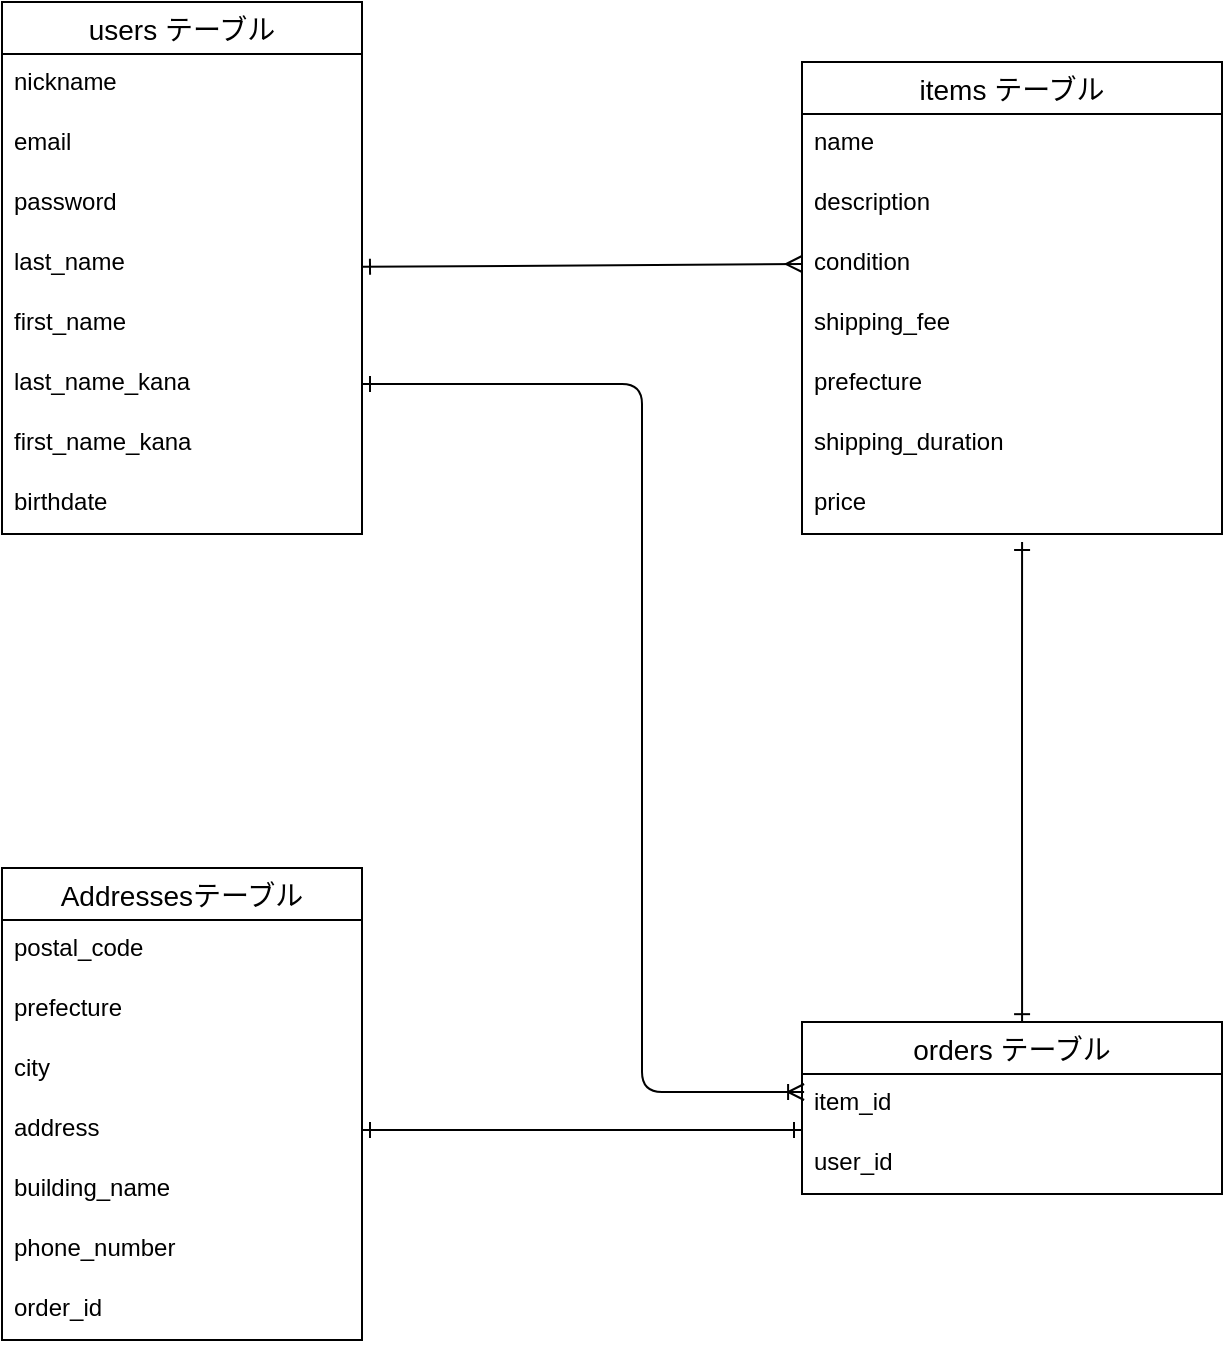 <mxfile>
    <diagram id="z_zY_0N-MZe1WXoZ14JC" name="ページ1">
        <mxGraphModel dx="1175" dy="787" grid="1" gridSize="10" guides="1" tooltips="1" connect="1" arrows="1" fold="1" page="1" pageScale="1" pageWidth="827" pageHeight="1169" math="0" shadow="0">
            <root>
                <mxCell id="0"/>
                <mxCell id="1" parent="0"/>
                <mxCell id="P7BpGJGPe-Lmx-WfWaYg-53" value="users テーブル" style="swimlane;fontStyle=0;childLayout=stackLayout;horizontal=1;startSize=26;horizontalStack=0;resizeParent=1;resizeParentMax=0;resizeLast=0;collapsible=1;marginBottom=0;align=center;fontSize=14;sketch=0;hachureGap=4;jiggle=2;curveFitting=1;fontFamily=Helvetica;" parent="1" vertex="1">
                    <mxGeometry x="40" y="10" width="180" height="266" as="geometry"/>
                </mxCell>
                <mxCell id="P7BpGJGPe-Lmx-WfWaYg-54" value="nickname" style="text;strokeColor=none;fillColor=none;spacingLeft=4;spacingRight=4;overflow=hidden;rotatable=0;points=[[0,0.5],[1,0.5]];portConstraint=eastwest;fontSize=12;sketch=0;hachureGap=4;jiggle=2;curveFitting=1;fontFamily=Helvetica;" parent="P7BpGJGPe-Lmx-WfWaYg-53" vertex="1">
                    <mxGeometry y="26" width="180" height="30" as="geometry"/>
                </mxCell>
                <mxCell id="P7BpGJGPe-Lmx-WfWaYg-69" value="email" style="text;strokeColor=none;fillColor=none;spacingLeft=4;spacingRight=4;overflow=hidden;rotatable=0;points=[[0,0.5],[1,0.5]];portConstraint=eastwest;fontSize=12;sketch=0;hachureGap=4;jiggle=2;curveFitting=1;fontFamily=Helvetica;" parent="P7BpGJGPe-Lmx-WfWaYg-53" vertex="1">
                    <mxGeometry y="56" width="180" height="30" as="geometry"/>
                </mxCell>
                <mxCell id="P7BpGJGPe-Lmx-WfWaYg-70" value="password" style="text;strokeColor=none;fillColor=none;spacingLeft=4;spacingRight=4;overflow=hidden;rotatable=0;points=[[0,0.5],[1,0.5]];portConstraint=eastwest;fontSize=12;sketch=0;hachureGap=4;jiggle=2;curveFitting=1;fontFamily=Helvetica;" parent="P7BpGJGPe-Lmx-WfWaYg-53" vertex="1">
                    <mxGeometry y="86" width="180" height="30" as="geometry"/>
                </mxCell>
                <mxCell id="P7BpGJGPe-Lmx-WfWaYg-72" value="last_name " style="text;strokeColor=none;fillColor=none;spacingLeft=4;spacingRight=4;overflow=hidden;rotatable=0;points=[[0,0.5],[1,0.5]];portConstraint=eastwest;fontSize=12;sketch=0;hachureGap=4;jiggle=2;curveFitting=1;fontFamily=Helvetica;" parent="P7BpGJGPe-Lmx-WfWaYg-53" vertex="1">
                    <mxGeometry y="116" width="180" height="30" as="geometry"/>
                </mxCell>
                <mxCell id="51" value="first_name" style="text;strokeColor=none;fillColor=none;spacingLeft=4;spacingRight=4;overflow=hidden;rotatable=0;points=[[0,0.5],[1,0.5]];portConstraint=eastwest;fontSize=12;sketch=0;hachureGap=4;jiggle=2;curveFitting=1;fontFamily=Helvetica;" vertex="1" parent="P7BpGJGPe-Lmx-WfWaYg-53">
                    <mxGeometry y="146" width="180" height="30" as="geometry"/>
                </mxCell>
                <mxCell id="P7BpGJGPe-Lmx-WfWaYg-75" value="last_name_kana" style="text;strokeColor=none;fillColor=none;spacingLeft=4;spacingRight=4;overflow=hidden;rotatable=0;points=[[0,0.5],[1,0.5]];portConstraint=eastwest;fontSize=12;sketch=0;hachureGap=4;jiggle=2;curveFitting=1;fontFamily=Helvetica;" parent="P7BpGJGPe-Lmx-WfWaYg-53" vertex="1">
                    <mxGeometry y="176" width="180" height="30" as="geometry"/>
                </mxCell>
                <mxCell id="50" value="first_name_kana " style="text;strokeColor=none;fillColor=none;spacingLeft=4;spacingRight=4;overflow=hidden;rotatable=0;points=[[0,0.5],[1,0.5]];portConstraint=eastwest;fontSize=12;sketch=0;hachureGap=4;jiggle=2;curveFitting=1;fontFamily=Helvetica;" vertex="1" parent="P7BpGJGPe-Lmx-WfWaYg-53">
                    <mxGeometry y="206" width="180" height="30" as="geometry"/>
                </mxCell>
                <mxCell id="P7BpGJGPe-Lmx-WfWaYg-74" value="birthdate" style="text;strokeColor=none;fillColor=none;spacingLeft=4;spacingRight=4;overflow=hidden;rotatable=0;points=[[0,0.5],[1,0.5]];portConstraint=eastwest;fontSize=12;sketch=0;hachureGap=4;jiggle=2;curveFitting=1;fontFamily=Helvetica;" parent="P7BpGJGPe-Lmx-WfWaYg-53" vertex="1">
                    <mxGeometry y="236" width="180" height="30" as="geometry"/>
                </mxCell>
                <mxCell id="P7BpGJGPe-Lmx-WfWaYg-85" value="items テーブル" style="swimlane;fontStyle=0;childLayout=stackLayout;horizontal=1;startSize=26;horizontalStack=0;resizeParent=1;resizeParentMax=0;resizeLast=0;collapsible=1;marginBottom=0;align=center;fontSize=14;sketch=0;hachureGap=4;jiggle=2;curveFitting=1;fontFamily=Helvetica;" parent="1" vertex="1">
                    <mxGeometry x="440" y="40" width="210" height="236" as="geometry"/>
                </mxCell>
                <mxCell id="P7BpGJGPe-Lmx-WfWaYg-87" value="name" style="text;strokeColor=none;fillColor=none;spacingLeft=4;spacingRight=4;overflow=hidden;rotatable=0;points=[[0,0.5],[1,0.5]];portConstraint=eastwest;fontSize=12;sketch=0;hachureGap=4;jiggle=2;curveFitting=1;fontFamily=Helvetica;" parent="P7BpGJGPe-Lmx-WfWaYg-85" vertex="1">
                    <mxGeometry y="26" width="210" height="30" as="geometry"/>
                </mxCell>
                <mxCell id="P7BpGJGPe-Lmx-WfWaYg-88" value="description" style="text;strokeColor=none;fillColor=none;spacingLeft=4;spacingRight=4;overflow=hidden;rotatable=0;points=[[0,0.5],[1,0.5]];portConstraint=eastwest;fontSize=12;sketch=0;hachureGap=4;jiggle=2;curveFitting=1;fontFamily=Helvetica;" parent="P7BpGJGPe-Lmx-WfWaYg-85" vertex="1">
                    <mxGeometry y="56" width="210" height="30" as="geometry"/>
                </mxCell>
                <mxCell id="P7BpGJGPe-Lmx-WfWaYg-89" value="condition" style="text;strokeColor=none;fillColor=none;spacingLeft=4;spacingRight=4;overflow=hidden;rotatable=0;points=[[0,0.5],[1,0.5]];portConstraint=eastwest;fontSize=12;sketch=0;hachureGap=4;jiggle=2;curveFitting=1;fontFamily=Helvetica;" parent="P7BpGJGPe-Lmx-WfWaYg-85" vertex="1">
                    <mxGeometry y="86" width="210" height="30" as="geometry"/>
                </mxCell>
                <mxCell id="P7BpGJGPe-Lmx-WfWaYg-90" value="shipping_fee" style="text;strokeColor=none;fillColor=none;spacingLeft=4;spacingRight=4;overflow=hidden;rotatable=0;points=[[0,0.5],[1,0.5]];portConstraint=eastwest;fontSize=12;sketch=0;hachureGap=4;jiggle=2;curveFitting=1;fontFamily=Helvetica;" parent="P7BpGJGPe-Lmx-WfWaYg-85" vertex="1">
                    <mxGeometry y="116" width="210" height="30" as="geometry"/>
                </mxCell>
                <mxCell id="P7BpGJGPe-Lmx-WfWaYg-91" value="prefecture" style="text;strokeColor=none;fillColor=none;spacingLeft=4;spacingRight=4;overflow=hidden;rotatable=0;points=[[0,0.5],[1,0.5]];portConstraint=eastwest;fontSize=12;sketch=0;hachureGap=4;jiggle=2;curveFitting=1;fontFamily=Helvetica;" parent="P7BpGJGPe-Lmx-WfWaYg-85" vertex="1">
                    <mxGeometry y="146" width="210" height="30" as="geometry"/>
                </mxCell>
                <mxCell id="P7BpGJGPe-Lmx-WfWaYg-92" value="shipping_duration" style="text;strokeColor=none;fillColor=none;spacingLeft=4;spacingRight=4;overflow=hidden;rotatable=0;points=[[0,0.5],[1,0.5]];portConstraint=eastwest;fontSize=12;sketch=0;hachureGap=4;jiggle=2;curveFitting=1;fontFamily=Helvetica;" parent="P7BpGJGPe-Lmx-WfWaYg-85" vertex="1">
                    <mxGeometry y="176" width="210" height="30" as="geometry"/>
                </mxCell>
                <mxCell id="P7BpGJGPe-Lmx-WfWaYg-94" value="price" style="text;strokeColor=none;fillColor=none;spacingLeft=4;spacingRight=4;overflow=hidden;rotatable=0;points=[[0,0.5],[1,0.5]];portConstraint=eastwest;fontSize=12;sketch=0;hachureGap=4;jiggle=2;curveFitting=1;fontFamily=Helvetica;" parent="P7BpGJGPe-Lmx-WfWaYg-85" vertex="1">
                    <mxGeometry y="206" width="210" height="30" as="geometry"/>
                </mxCell>
                <mxCell id="P7BpGJGPe-Lmx-WfWaYg-112" value="orders テーブル" style="swimlane;fontStyle=0;childLayout=stackLayout;horizontal=1;startSize=26;horizontalStack=0;resizeParent=1;resizeParentMax=0;resizeLast=0;collapsible=1;marginBottom=0;align=center;fontSize=14;sketch=0;hachureGap=4;jiggle=2;curveFitting=1;fontFamily=Helvetica;" parent="1" vertex="1">
                    <mxGeometry x="440" y="520" width="210" height="86" as="geometry"/>
                </mxCell>
                <mxCell id="P7BpGJGPe-Lmx-WfWaYg-115" value="item_id" style="text;strokeColor=none;fillColor=none;spacingLeft=4;spacingRight=4;overflow=hidden;rotatable=0;points=[[0,0.5],[1,0.5]];portConstraint=eastwest;fontSize=12;sketch=0;hachureGap=4;jiggle=2;curveFitting=1;fontFamily=Helvetica;" parent="P7BpGJGPe-Lmx-WfWaYg-112" vertex="1">
                    <mxGeometry y="26" width="210" height="30" as="geometry"/>
                </mxCell>
                <mxCell id="P7BpGJGPe-Lmx-WfWaYg-123" value="user_id" style="text;strokeColor=none;fillColor=none;spacingLeft=4;spacingRight=4;overflow=hidden;rotatable=0;points=[[0,0.5],[1,0.5]];portConstraint=eastwest;fontSize=12;sketch=0;hachureGap=4;jiggle=2;curveFitting=1;fontFamily=Helvetica;" parent="P7BpGJGPe-Lmx-WfWaYg-112" vertex="1">
                    <mxGeometry y="56" width="210" height="30" as="geometry"/>
                </mxCell>
                <mxCell id="P7BpGJGPe-Lmx-WfWaYg-127" style="edgeStyle=none;hachureGap=4;html=1;fontFamily=Helvetica;fontSize=16;endArrow=ERone;endFill=0;startArrow=ERmany;startFill=0;exitX=0;exitY=0.5;exitDx=0;exitDy=0;" parent="1" target="P7BpGJGPe-Lmx-WfWaYg-53" edge="1" source="P7BpGJGPe-Lmx-WfWaYg-89">
                    <mxGeometry relative="1" as="geometry">
                        <mxPoint x="330" y="143" as="sourcePoint"/>
                    </mxGeometry>
                </mxCell>
                <mxCell id="P7BpGJGPe-Lmx-WfWaYg-135" value="" style="endArrow=ERone;html=1;rounded=0;sketch=0;hachureGap=4;jiggle=2;curveFitting=1;fontFamily=Helvetica;fontSize=16;endFill=0;startArrow=ERone;startFill=0;exitX=0.524;exitY=0.001;exitDx=0;exitDy=0;exitPerimeter=0;entryX=0.524;entryY=1.133;entryDx=0;entryDy=0;entryPerimeter=0;" parent="1" source="P7BpGJGPe-Lmx-WfWaYg-112" target="P7BpGJGPe-Lmx-WfWaYg-94" edge="1">
                    <mxGeometry relative="1" as="geometry">
                        <mxPoint x="530" y="390" as="sourcePoint"/>
                        <mxPoint x="550" y="310" as="targetPoint"/>
                        <Array as="points">
                            <mxPoint x="550" y="410"/>
                            <mxPoint x="550" y="380"/>
                            <mxPoint x="550" y="350"/>
                        </Array>
                    </mxGeometry>
                </mxCell>
                <mxCell id="13" style="edgeStyle=none;hachureGap=4;html=1;fontFamily=Helvetica;fontSize=16;endArrow=ERone;endFill=0;exitX=0.005;exitY=0.3;exitDx=0;exitDy=0;exitPerimeter=0;startArrow=ERoneToMany;startFill=0;entryX=1;entryY=0.5;entryDx=0;entryDy=0;" edge="1" parent="1" target="P7BpGJGPe-Lmx-WfWaYg-75">
                    <mxGeometry relative="1" as="geometry">
                        <mxPoint x="441.05" y="555" as="sourcePoint"/>
                        <mxPoint x="220" y="555" as="targetPoint"/>
                        <Array as="points">
                            <mxPoint x="360" y="555"/>
                            <mxPoint x="360" y="201"/>
                        </Array>
                    </mxGeometry>
                </mxCell>
                <mxCell id="42" value="Addressesテーブル" style="swimlane;fontStyle=0;childLayout=stackLayout;horizontal=1;startSize=26;horizontalStack=0;resizeParent=1;resizeParentMax=0;resizeLast=0;collapsible=1;marginBottom=0;align=center;fontSize=14;sketch=0;hachureGap=4;jiggle=2;curveFitting=1;fontFamily=Helvetica;" vertex="1" parent="1">
                    <mxGeometry x="40" y="443" width="180" height="236" as="geometry"/>
                </mxCell>
                <mxCell id="43" value="postal_code" style="text;strokeColor=none;fillColor=none;spacingLeft=4;spacingRight=4;overflow=hidden;rotatable=0;points=[[0,0.5],[1,0.5]];portConstraint=eastwest;fontSize=12;sketch=0;hachureGap=4;jiggle=2;curveFitting=1;fontFamily=Helvetica;" vertex="1" parent="42">
                    <mxGeometry y="26" width="180" height="30" as="geometry"/>
                </mxCell>
                <mxCell id="44" value="prefecture" style="text;strokeColor=none;fillColor=none;spacingLeft=4;spacingRight=4;overflow=hidden;rotatable=0;points=[[0,0.5],[1,0.5]];portConstraint=eastwest;fontSize=12;sketch=0;hachureGap=4;jiggle=2;curveFitting=1;fontFamily=Helvetica;" vertex="1" parent="42">
                    <mxGeometry y="56" width="180" height="30" as="geometry"/>
                </mxCell>
                <mxCell id="45" value="city" style="text;strokeColor=none;fillColor=none;spacingLeft=4;spacingRight=4;overflow=hidden;rotatable=0;points=[[0,0.5],[1,0.5]];portConstraint=eastwest;fontSize=12;sketch=0;hachureGap=4;jiggle=2;curveFitting=1;fontFamily=Helvetica;" vertex="1" parent="42">
                    <mxGeometry y="86" width="180" height="30" as="geometry"/>
                </mxCell>
                <mxCell id="46" value="address" style="text;strokeColor=none;fillColor=none;spacingLeft=4;spacingRight=4;overflow=hidden;rotatable=0;points=[[0,0.5],[1,0.5]];portConstraint=eastwest;fontSize=12;sketch=0;hachureGap=4;jiggle=2;curveFitting=1;fontFamily=Helvetica;" vertex="1" parent="42">
                    <mxGeometry y="116" width="180" height="30" as="geometry"/>
                </mxCell>
                <mxCell id="47" value="building_name" style="text;strokeColor=none;fillColor=none;spacingLeft=4;spacingRight=4;overflow=hidden;rotatable=0;points=[[0,0.5],[1,0.5]];portConstraint=eastwest;fontSize=12;sketch=0;hachureGap=4;jiggle=2;curveFitting=1;fontFamily=Helvetica;" vertex="1" parent="42">
                    <mxGeometry y="146" width="180" height="30" as="geometry"/>
                </mxCell>
                <mxCell id="48" value="phone_number" style="text;strokeColor=none;fillColor=none;spacingLeft=4;spacingRight=4;overflow=hidden;rotatable=0;points=[[0,0.5],[1,0.5]];portConstraint=eastwest;fontSize=12;sketch=0;hachureGap=4;jiggle=2;curveFitting=1;fontFamily=Helvetica;" vertex="1" parent="42">
                    <mxGeometry y="176" width="180" height="30" as="geometry"/>
                </mxCell>
                <mxCell id="49" value="order_id" style="text;strokeColor=none;fillColor=none;spacingLeft=4;spacingRight=4;overflow=hidden;rotatable=0;points=[[0,0.5],[1,0.5]];portConstraint=eastwest;fontSize=12;hachureGap=4;fontFamily=Helvetica;" vertex="1" parent="42">
                    <mxGeometry y="206" width="180" height="30" as="geometry"/>
                </mxCell>
                <mxCell id="53" value="" style="endArrow=ERone;html=1;rounded=0;hachureGap=4;fontFamily=Helvetica;fontSize=16;exitX=0;exitY=0.933;exitDx=0;exitDy=0;exitPerimeter=0;startArrow=ERone;startFill=0;endFill=0;entryX=1;entryY=0.5;entryDx=0;entryDy=0;" edge="1" parent="1" source="P7BpGJGPe-Lmx-WfWaYg-115" target="46">
                    <mxGeometry relative="1" as="geometry">
                        <mxPoint x="360" y="320" as="sourcePoint"/>
                        <mxPoint x="120" y="440" as="targetPoint"/>
                    </mxGeometry>
                </mxCell>
            </root>
        </mxGraphModel>
    </diagram>
</mxfile>